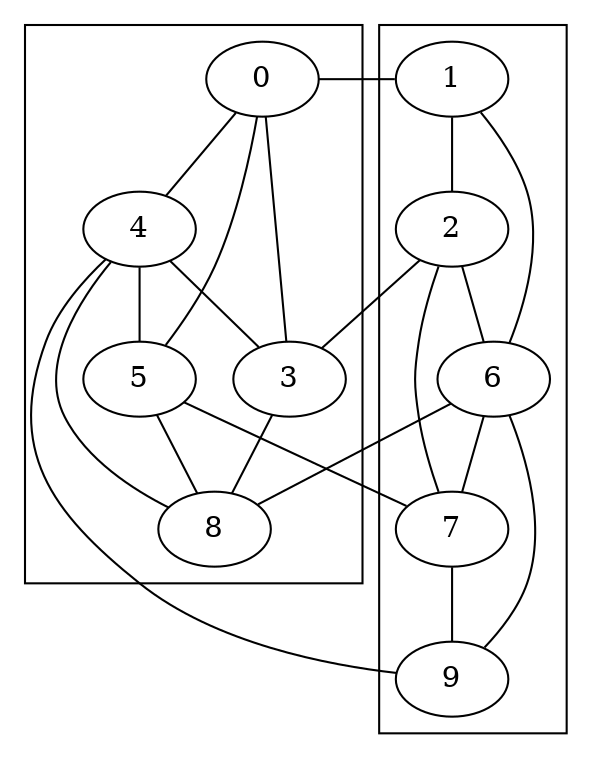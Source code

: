 strict graph  {
0;
1;
4;
5;
2;
6;
3;
7;
8;
9;
0 -- 1;
0 -- 4;
0 -- 5;
1 -- 2;
1 -- 6;
4 -- 3;
4 -- 5;
4 -- 8;
4 -- 9;
5 -- 7;
2 -- 3;
2 -- 7;
6 -- 8;
6 -- 9;
3 -- 8;
7 -- 9;
subgraph cluster_A {
1 -- 2;
2 -- 6;
6 -- 7;
7 -- 9;
}

subgraph cluster_B {
0 -- 3;
3 -- 4;
4 -- 5;
5 -- 8;
}

}
